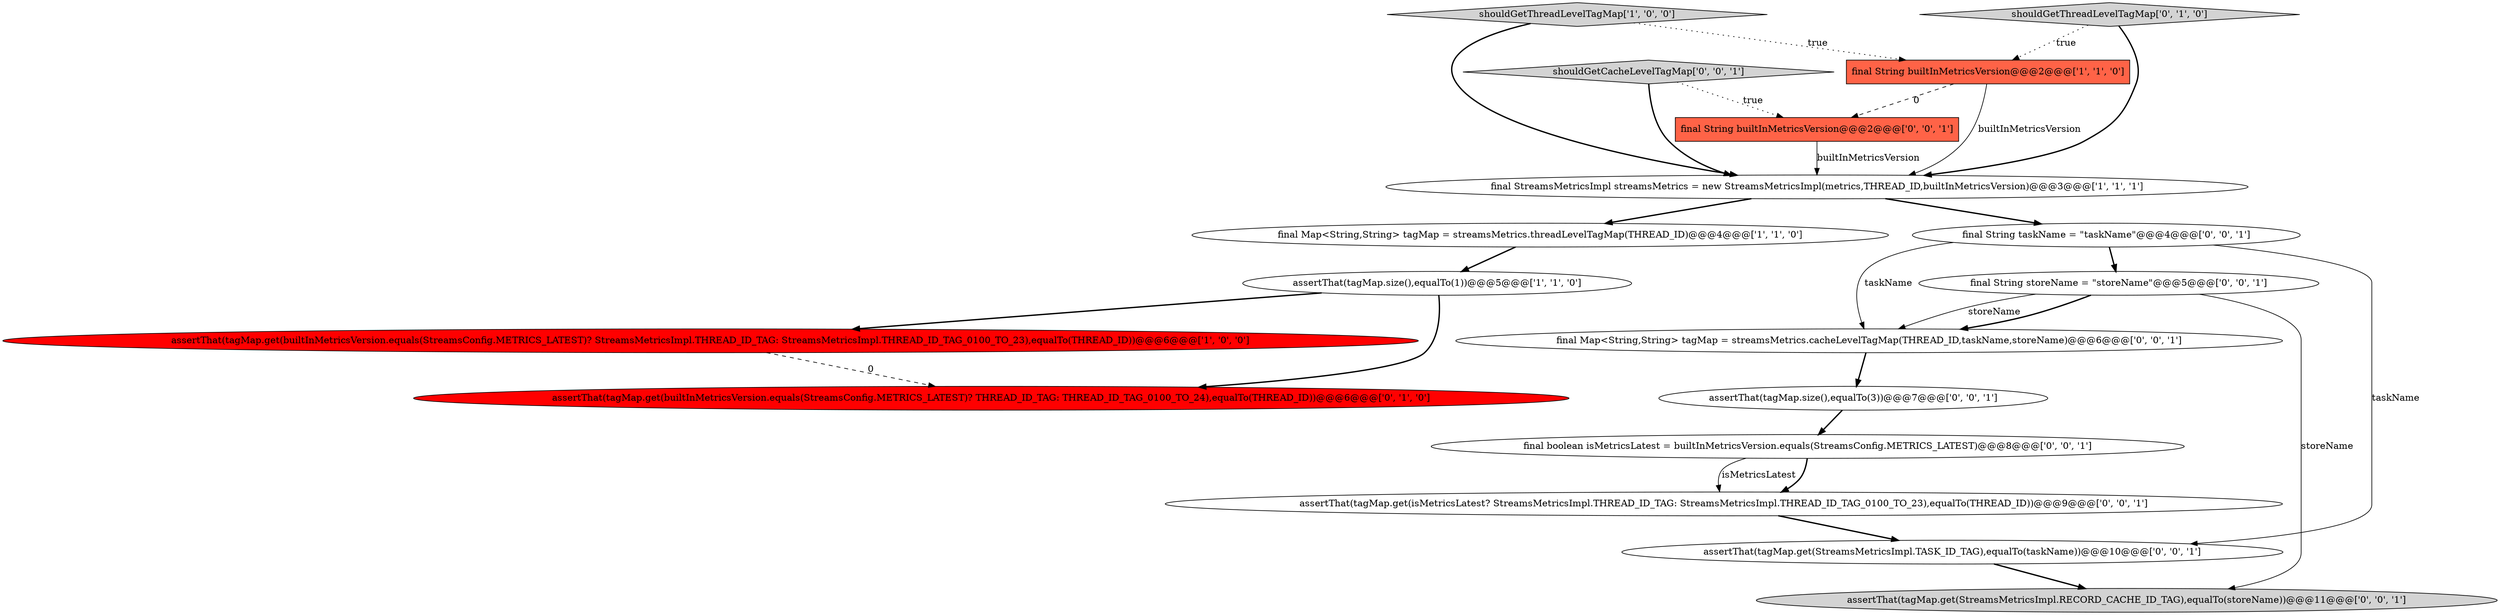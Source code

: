 digraph {
5 [style = filled, label = "assertThat(tagMap.size(),equalTo(1))@@@5@@@['1', '1', '0']", fillcolor = white, shape = ellipse image = "AAA0AAABBB1BBB"];
2 [style = filled, label = "final StreamsMetricsImpl streamsMetrics = new StreamsMetricsImpl(metrics,THREAD_ID,builtInMetricsVersion)@@@3@@@['1', '1', '1']", fillcolor = white, shape = ellipse image = "AAA0AAABBB1BBB"];
15 [style = filled, label = "final String taskName = \"taskName\"@@@4@@@['0', '0', '1']", fillcolor = white, shape = ellipse image = "AAA0AAABBB3BBB"];
8 [style = filled, label = "final String builtInMetricsVersion@@@2@@@['0', '0', '1']", fillcolor = tomato, shape = box image = "AAA0AAABBB3BBB"];
10 [style = filled, label = "assertThat(tagMap.get(StreamsMetricsImpl.RECORD_CACHE_ID_TAG),equalTo(storeName))@@@11@@@['0', '0', '1']", fillcolor = lightgray, shape = ellipse image = "AAA0AAABBB3BBB"];
12 [style = filled, label = "assertThat(tagMap.get(isMetricsLatest? StreamsMetricsImpl.THREAD_ID_TAG: StreamsMetricsImpl.THREAD_ID_TAG_0100_TO_23),equalTo(THREAD_ID))@@@9@@@['0', '0', '1']", fillcolor = white, shape = ellipse image = "AAA0AAABBB3BBB"];
0 [style = filled, label = "final Map<String,String> tagMap = streamsMetrics.threadLevelTagMap(THREAD_ID)@@@4@@@['1', '1', '0']", fillcolor = white, shape = ellipse image = "AAA0AAABBB1BBB"];
9 [style = filled, label = "final String storeName = \"storeName\"@@@5@@@['0', '0', '1']", fillcolor = white, shape = ellipse image = "AAA0AAABBB3BBB"];
16 [style = filled, label = "shouldGetCacheLevelTagMap['0', '0', '1']", fillcolor = lightgray, shape = diamond image = "AAA0AAABBB3BBB"];
4 [style = filled, label = "final String builtInMetricsVersion@@@2@@@['1', '1', '0']", fillcolor = tomato, shape = box image = "AAA0AAABBB1BBB"];
3 [style = filled, label = "shouldGetThreadLevelTagMap['1', '0', '0']", fillcolor = lightgray, shape = diamond image = "AAA0AAABBB1BBB"];
14 [style = filled, label = "final boolean isMetricsLatest = builtInMetricsVersion.equals(StreamsConfig.METRICS_LATEST)@@@8@@@['0', '0', '1']", fillcolor = white, shape = ellipse image = "AAA0AAABBB3BBB"];
7 [style = filled, label = "assertThat(tagMap.get(builtInMetricsVersion.equals(StreamsConfig.METRICS_LATEST)? THREAD_ID_TAG: THREAD_ID_TAG_0100_TO_24),equalTo(THREAD_ID))@@@6@@@['0', '1', '0']", fillcolor = red, shape = ellipse image = "AAA1AAABBB2BBB"];
13 [style = filled, label = "assertThat(tagMap.get(StreamsMetricsImpl.TASK_ID_TAG),equalTo(taskName))@@@10@@@['0', '0', '1']", fillcolor = white, shape = ellipse image = "AAA0AAABBB3BBB"];
17 [style = filled, label = "assertThat(tagMap.size(),equalTo(3))@@@7@@@['0', '0', '1']", fillcolor = white, shape = ellipse image = "AAA0AAABBB3BBB"];
1 [style = filled, label = "assertThat(tagMap.get(builtInMetricsVersion.equals(StreamsConfig.METRICS_LATEST)? StreamsMetricsImpl.THREAD_ID_TAG: StreamsMetricsImpl.THREAD_ID_TAG_0100_TO_23),equalTo(THREAD_ID))@@@6@@@['1', '0', '0']", fillcolor = red, shape = ellipse image = "AAA1AAABBB1BBB"];
11 [style = filled, label = "final Map<String,String> tagMap = streamsMetrics.cacheLevelTagMap(THREAD_ID,taskName,storeName)@@@6@@@['0', '0', '1']", fillcolor = white, shape = ellipse image = "AAA0AAABBB3BBB"];
6 [style = filled, label = "shouldGetThreadLevelTagMap['0', '1', '0']", fillcolor = lightgray, shape = diamond image = "AAA0AAABBB2BBB"];
15->13 [style = solid, label="taskName"];
13->10 [style = bold, label=""];
16->8 [style = dotted, label="true"];
9->11 [style = bold, label=""];
15->11 [style = solid, label="taskName"];
3->4 [style = dotted, label="true"];
16->2 [style = bold, label=""];
6->2 [style = bold, label=""];
12->13 [style = bold, label=""];
5->1 [style = bold, label=""];
9->11 [style = solid, label="storeName"];
2->0 [style = bold, label=""];
9->10 [style = solid, label="storeName"];
3->2 [style = bold, label=""];
6->4 [style = dotted, label="true"];
17->14 [style = bold, label=""];
4->2 [style = solid, label="builtInMetricsVersion"];
15->9 [style = bold, label=""];
14->12 [style = bold, label=""];
14->12 [style = solid, label="isMetricsLatest"];
2->15 [style = bold, label=""];
4->8 [style = dashed, label="0"];
5->7 [style = bold, label=""];
11->17 [style = bold, label=""];
8->2 [style = solid, label="builtInMetricsVersion"];
1->7 [style = dashed, label="0"];
0->5 [style = bold, label=""];
}
